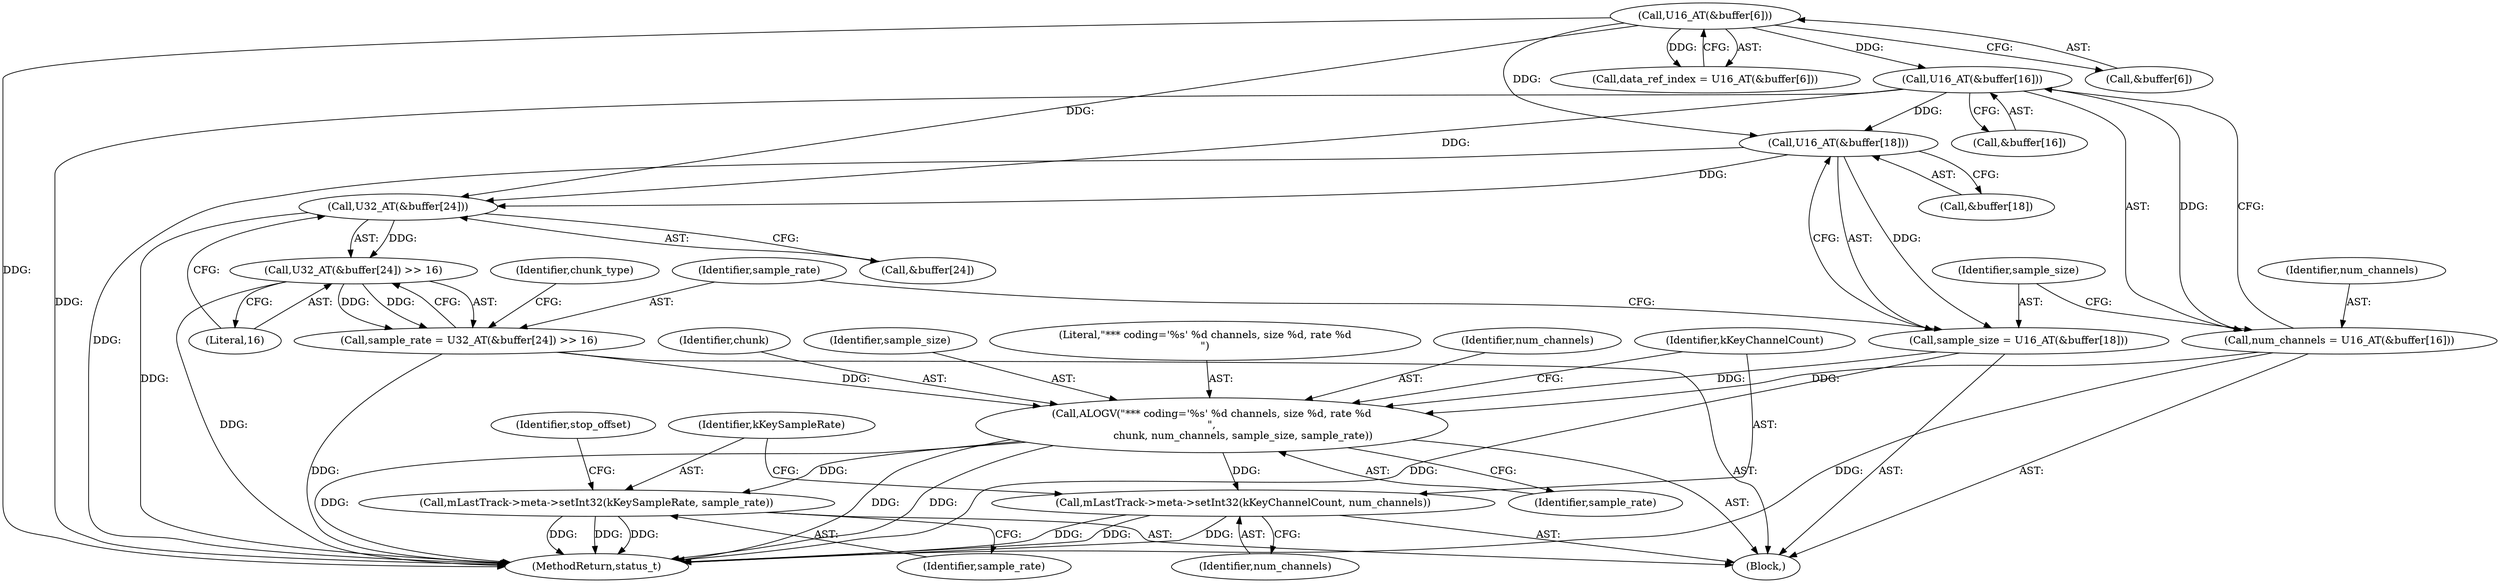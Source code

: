 digraph "0_Android_463a6f807e187828442949d1924e143cf07778c6@array" {
"1001527" [label="(Call,U16_AT(&buffer[16]))"];
"1001519" [label="(Call,U16_AT(&buffer[6]))"];
"1001525" [label="(Call,num_channels = U16_AT(&buffer[16]))"];
"1001569" [label="(Call,ALOGV(\"*** coding='%s' %d channels, size %d, rate %d\n\",\n                   chunk, num_channels, sample_size, sample_rate))"];
"1001575" [label="(Call,mLastTrack->meta->setInt32(kKeyChannelCount, num_channels))"];
"1001578" [label="(Call,mLastTrack->meta->setInt32(kKeySampleRate, sample_rate))"];
"1001535" [label="(Call,U16_AT(&buffer[18]))"];
"1001533" [label="(Call,sample_size = U16_AT(&buffer[18]))"];
"1001544" [label="(Call,U32_AT(&buffer[24]))"];
"1001543" [label="(Call,U32_AT(&buffer[24]) >> 16)"];
"1001541" [label="(Call,sample_rate = U32_AT(&buffer[24]) >> 16)"];
"1001571" [label="(Identifier,chunk)"];
"1001573" [label="(Identifier,sample_size)"];
"1001527" [label="(Call,U16_AT(&buffer[16]))"];
"1001535" [label="(Call,U16_AT(&buffer[18]))"];
"1001533" [label="(Call,sample_size = U16_AT(&buffer[18]))"];
"1001528" [label="(Call,&buffer[16])"];
"1001574" [label="(Identifier,sample_rate)"];
"1001580" [label="(Identifier,sample_rate)"];
"1001517" [label="(Call,data_ref_index = U16_AT(&buffer[6]))"];
"1001541" [label="(Call,sample_rate = U32_AT(&buffer[24]) >> 16)"];
"1001545" [label="(Call,&buffer[24])"];
"1001552" [label="(Identifier,chunk_type)"];
"1001526" [label="(Identifier,num_channels)"];
"1001519" [label="(Call,U16_AT(&buffer[6]))"];
"1001490" [label="(Block,)"];
"1001525" [label="(Call,num_channels = U16_AT(&buffer[16]))"];
"1001570" [label="(Literal,\"*** coding='%s' %d channels, size %d, rate %d\n\")"];
"1001576" [label="(Identifier,kKeyChannelCount)"];
"1001572" [label="(Identifier,num_channels)"];
"1001577" [label="(Identifier,num_channels)"];
"1001536" [label="(Call,&buffer[18])"];
"1001569" [label="(Call,ALOGV(\"*** coding='%s' %d channels, size %d, rate %d\n\",\n                   chunk, num_channels, sample_size, sample_rate))"];
"1001575" [label="(Call,mLastTrack->meta->setInt32(kKeyChannelCount, num_channels))"];
"1001578" [label="(Call,mLastTrack->meta->setInt32(kKeySampleRate, sample_rate))"];
"1002911" [label="(MethodReturn,status_t)"];
"1001583" [label="(Identifier,stop_offset)"];
"1001549" [label="(Literal,16)"];
"1001544" [label="(Call,U32_AT(&buffer[24]))"];
"1001542" [label="(Identifier,sample_rate)"];
"1001534" [label="(Identifier,sample_size)"];
"1001543" [label="(Call,U32_AT(&buffer[24]) >> 16)"];
"1001579" [label="(Identifier,kKeySampleRate)"];
"1001520" [label="(Call,&buffer[6])"];
"1001527" -> "1001525"  [label="AST: "];
"1001527" -> "1001528"  [label="CFG: "];
"1001528" -> "1001527"  [label="AST: "];
"1001525" -> "1001527"  [label="CFG: "];
"1001527" -> "1002911"  [label="DDG: "];
"1001527" -> "1001525"  [label="DDG: "];
"1001519" -> "1001527"  [label="DDG: "];
"1001527" -> "1001535"  [label="DDG: "];
"1001527" -> "1001544"  [label="DDG: "];
"1001519" -> "1001517"  [label="AST: "];
"1001519" -> "1001520"  [label="CFG: "];
"1001520" -> "1001519"  [label="AST: "];
"1001517" -> "1001519"  [label="CFG: "];
"1001519" -> "1002911"  [label="DDG: "];
"1001519" -> "1001517"  [label="DDG: "];
"1001519" -> "1001535"  [label="DDG: "];
"1001519" -> "1001544"  [label="DDG: "];
"1001525" -> "1001490"  [label="AST: "];
"1001526" -> "1001525"  [label="AST: "];
"1001534" -> "1001525"  [label="CFG: "];
"1001525" -> "1002911"  [label="DDG: "];
"1001525" -> "1001569"  [label="DDG: "];
"1001569" -> "1001490"  [label="AST: "];
"1001569" -> "1001574"  [label="CFG: "];
"1001570" -> "1001569"  [label="AST: "];
"1001571" -> "1001569"  [label="AST: "];
"1001572" -> "1001569"  [label="AST: "];
"1001573" -> "1001569"  [label="AST: "];
"1001574" -> "1001569"  [label="AST: "];
"1001576" -> "1001569"  [label="CFG: "];
"1001569" -> "1002911"  [label="DDG: "];
"1001569" -> "1002911"  [label="DDG: "];
"1001569" -> "1002911"  [label="DDG: "];
"1001533" -> "1001569"  [label="DDG: "];
"1001541" -> "1001569"  [label="DDG: "];
"1001569" -> "1001575"  [label="DDG: "];
"1001569" -> "1001578"  [label="DDG: "];
"1001575" -> "1001490"  [label="AST: "];
"1001575" -> "1001577"  [label="CFG: "];
"1001576" -> "1001575"  [label="AST: "];
"1001577" -> "1001575"  [label="AST: "];
"1001579" -> "1001575"  [label="CFG: "];
"1001575" -> "1002911"  [label="DDG: "];
"1001575" -> "1002911"  [label="DDG: "];
"1001575" -> "1002911"  [label="DDG: "];
"1001578" -> "1001490"  [label="AST: "];
"1001578" -> "1001580"  [label="CFG: "];
"1001579" -> "1001578"  [label="AST: "];
"1001580" -> "1001578"  [label="AST: "];
"1001583" -> "1001578"  [label="CFG: "];
"1001578" -> "1002911"  [label="DDG: "];
"1001578" -> "1002911"  [label="DDG: "];
"1001578" -> "1002911"  [label="DDG: "];
"1001535" -> "1001533"  [label="AST: "];
"1001535" -> "1001536"  [label="CFG: "];
"1001536" -> "1001535"  [label="AST: "];
"1001533" -> "1001535"  [label="CFG: "];
"1001535" -> "1002911"  [label="DDG: "];
"1001535" -> "1001533"  [label="DDG: "];
"1001535" -> "1001544"  [label="DDG: "];
"1001533" -> "1001490"  [label="AST: "];
"1001534" -> "1001533"  [label="AST: "];
"1001542" -> "1001533"  [label="CFG: "];
"1001533" -> "1002911"  [label="DDG: "];
"1001544" -> "1001543"  [label="AST: "];
"1001544" -> "1001545"  [label="CFG: "];
"1001545" -> "1001544"  [label="AST: "];
"1001549" -> "1001544"  [label="CFG: "];
"1001544" -> "1002911"  [label="DDG: "];
"1001544" -> "1001543"  [label="DDG: "];
"1001543" -> "1001541"  [label="AST: "];
"1001543" -> "1001549"  [label="CFG: "];
"1001549" -> "1001543"  [label="AST: "];
"1001541" -> "1001543"  [label="CFG: "];
"1001543" -> "1002911"  [label="DDG: "];
"1001543" -> "1001541"  [label="DDG: "];
"1001543" -> "1001541"  [label="DDG: "];
"1001541" -> "1001490"  [label="AST: "];
"1001542" -> "1001541"  [label="AST: "];
"1001552" -> "1001541"  [label="CFG: "];
"1001541" -> "1002911"  [label="DDG: "];
}
